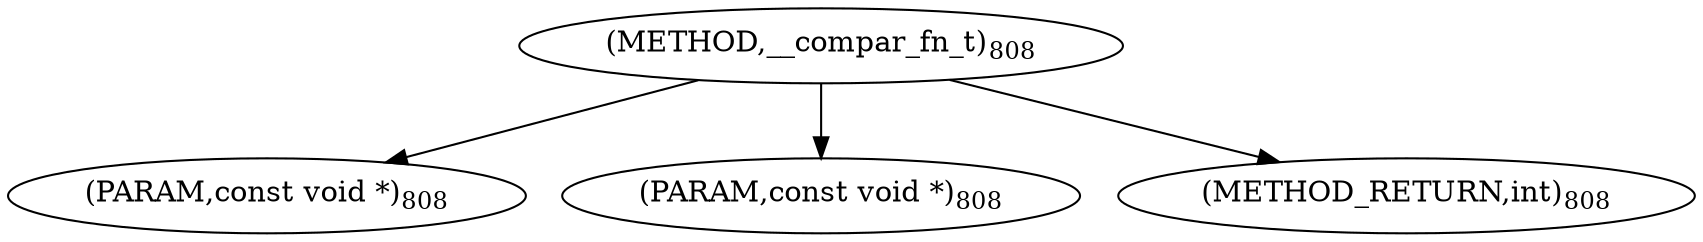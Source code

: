 digraph "__compar_fn_t" {  
"45493" [label = <(METHOD,__compar_fn_t)<SUB>808</SUB>> ]
"45494" [label = <(PARAM,const void *)<SUB>808</SUB>> ]
"45495" [label = <(PARAM,const void *)<SUB>808</SUB>> ]
"45496" [label = <(METHOD_RETURN,int)<SUB>808</SUB>> ]
  "45493" -> "45494" 
  "45493" -> "45495" 
  "45493" -> "45496" 
}
